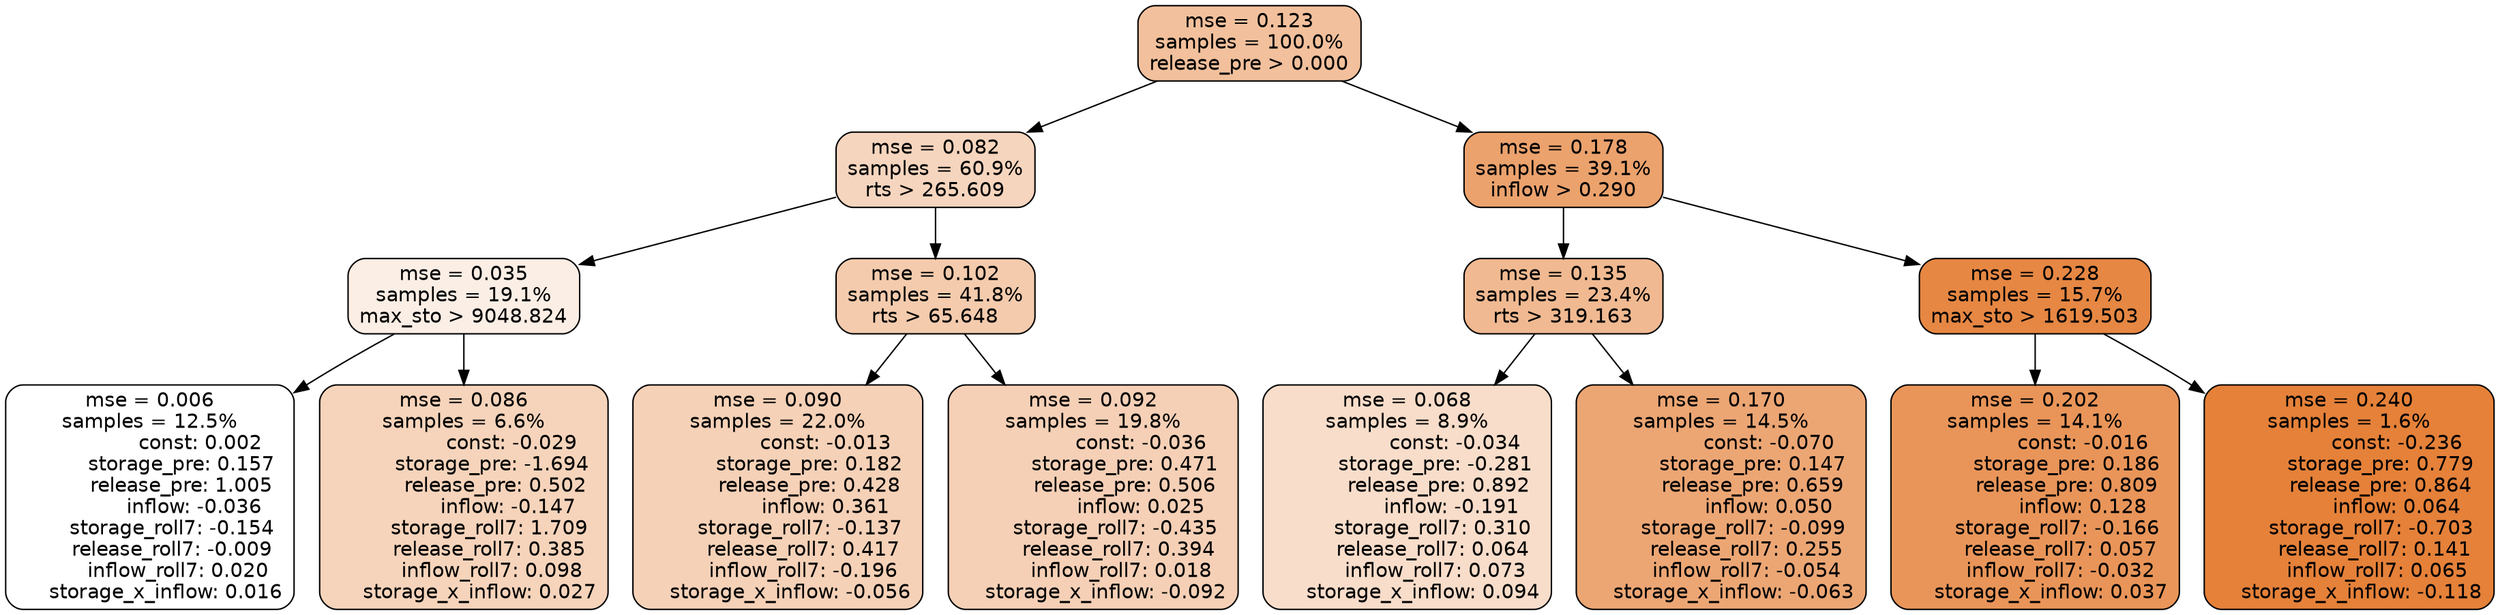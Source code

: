 digraph tree {
node [shape=rectangle, style="filled, rounded", color="black", fontname=helvetica] ;
edge [fontname=helvetica] ;
	"0" [label="mse = 0.123
samples = 100.0%
release_pre > 0.000", fillcolor="#f2c09c"]
	"1" [label="mse = 0.082
samples = 60.9%
rts > 265.609", fillcolor="#f6d5be"]
	"8" [label="mse = 0.178
samples = 39.1%
inflow > 0.290", fillcolor="#eba26d"]
	"5" [label="mse = 0.035
samples = 19.1%
max_sto > 9048.824", fillcolor="#fbeee5"]
	"2" [label="mse = 0.102
samples = 41.8%
rts > 65.648", fillcolor="#f4cbad"]
	"9" [label="mse = 0.135
samples = 23.4%
rts > 319.163", fillcolor="#f0b991"]
	"12" [label="mse = 0.228
samples = 15.7%
max_sto > 1619.503", fillcolor="#e68743"]
	"6" [label="mse = 0.006
samples = 12.5%
                const: 0.002
          storage_pre: 0.157
          release_pre: 1.005
              inflow: -0.036
       storage_roll7: -0.154
       release_roll7: -0.009
         inflow_roll7: 0.020
     storage_x_inflow: 0.016", fillcolor="#ffffff"]
	"7" [label="mse = 0.086
samples = 6.6%
               const: -0.029
         storage_pre: -1.694
          release_pre: 0.502
              inflow: -0.147
        storage_roll7: 1.709
        release_roll7: 0.385
         inflow_roll7: 0.098
     storage_x_inflow: 0.027", fillcolor="#f6d4bb"]
	"3" [label="mse = 0.090
samples = 22.0%
               const: -0.013
          storage_pre: 0.182
          release_pre: 0.428
               inflow: 0.361
       storage_roll7: -0.137
        release_roll7: 0.417
        inflow_roll7: -0.196
    storage_x_inflow: -0.056", fillcolor="#f5d1b7"]
	"4" [label="mse = 0.092
samples = 19.8%
               const: -0.036
          storage_pre: 0.471
          release_pre: 0.506
               inflow: 0.025
       storage_roll7: -0.435
        release_roll7: 0.394
         inflow_roll7: 0.018
    storage_x_inflow: -0.092", fillcolor="#f5d0b6"]
	"11" [label="mse = 0.068
samples = 8.9%
               const: -0.034
         storage_pre: -0.281
          release_pre: 0.892
              inflow: -0.191
        storage_roll7: 0.310
        release_roll7: 0.064
         inflow_roll7: 0.073
     storage_x_inflow: 0.094", fillcolor="#f8ddca"]
	"10" [label="mse = 0.170
samples = 14.5%
               const: -0.070
          storage_pre: 0.147
          release_pre: 0.659
               inflow: 0.050
       storage_roll7: -0.099
        release_roll7: 0.255
        inflow_roll7: -0.054
    storage_x_inflow: -0.063", fillcolor="#eca674"]
	"13" [label="mse = 0.202
samples = 14.1%
               const: -0.016
          storage_pre: 0.186
          release_pre: 0.809
               inflow: 0.128
       storage_roll7: -0.166
        release_roll7: 0.057
        inflow_roll7: -0.032
     storage_x_inflow: 0.037", fillcolor="#e99559"]
	"14" [label="mse = 0.240
samples = 1.6%
               const: -0.236
          storage_pre: 0.779
          release_pre: 0.864
               inflow: 0.064
       storage_roll7: -0.703
        release_roll7: 0.141
         inflow_roll7: 0.065
    storage_x_inflow: -0.118", fillcolor="#e58139"]

	"0" -> "1"
	"0" -> "8"
	"1" -> "2"
	"1" -> "5"
	"8" -> "9"
	"8" -> "12"
	"5" -> "6"
	"5" -> "7"
	"2" -> "3"
	"2" -> "4"
	"9" -> "10"
	"9" -> "11"
	"12" -> "13"
	"12" -> "14"
}